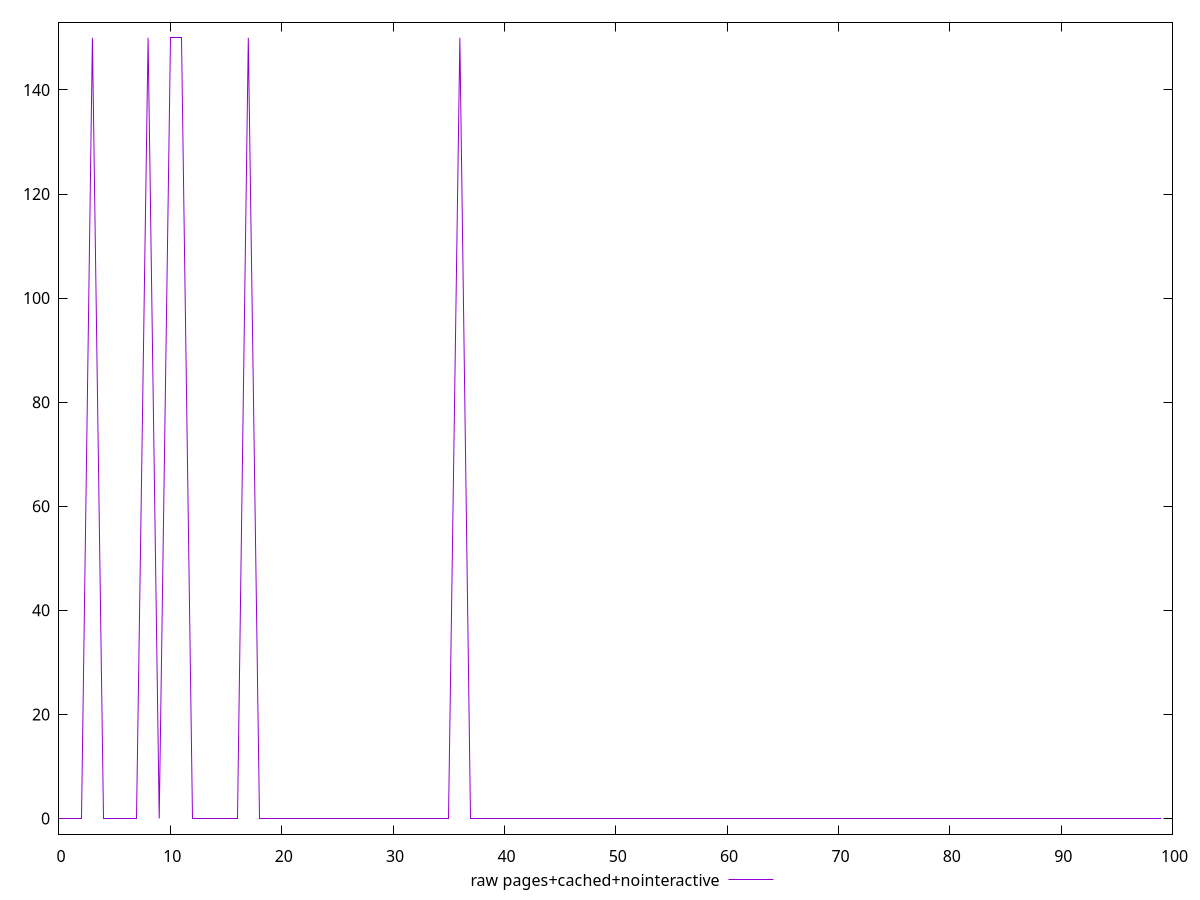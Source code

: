 $_rawPagesCachedNointeractive <<EOF
0
0
0
150
0
0
0
0
150
0
150
150
0
0
0
0
0
150
0
0
0
0
0
0
0
0
0
0
0
0
0
0
0
0
0
0
150
0
0
0
0
0
0
0
0
0
0
0
0
0
0
0
0
0
0
0
0
0
0
0
0
0
0
0
0
0
0
0
0
0
0
0
0
0
0
0
0
0
0
0
0
0
0
0
0
0
0
0
0
0
0
0
0
0
0
0
0
0
0
0
EOF
set key outside below
set terminal pngcairo
set output "report_00005_2020-11-02T22-26-11.212Z/unminified-css/pages+cached+nointeractive//raw.png"
set yrange [-3:153]
plot $_rawPagesCachedNointeractive title "raw pages+cached+nointeractive" with line ,